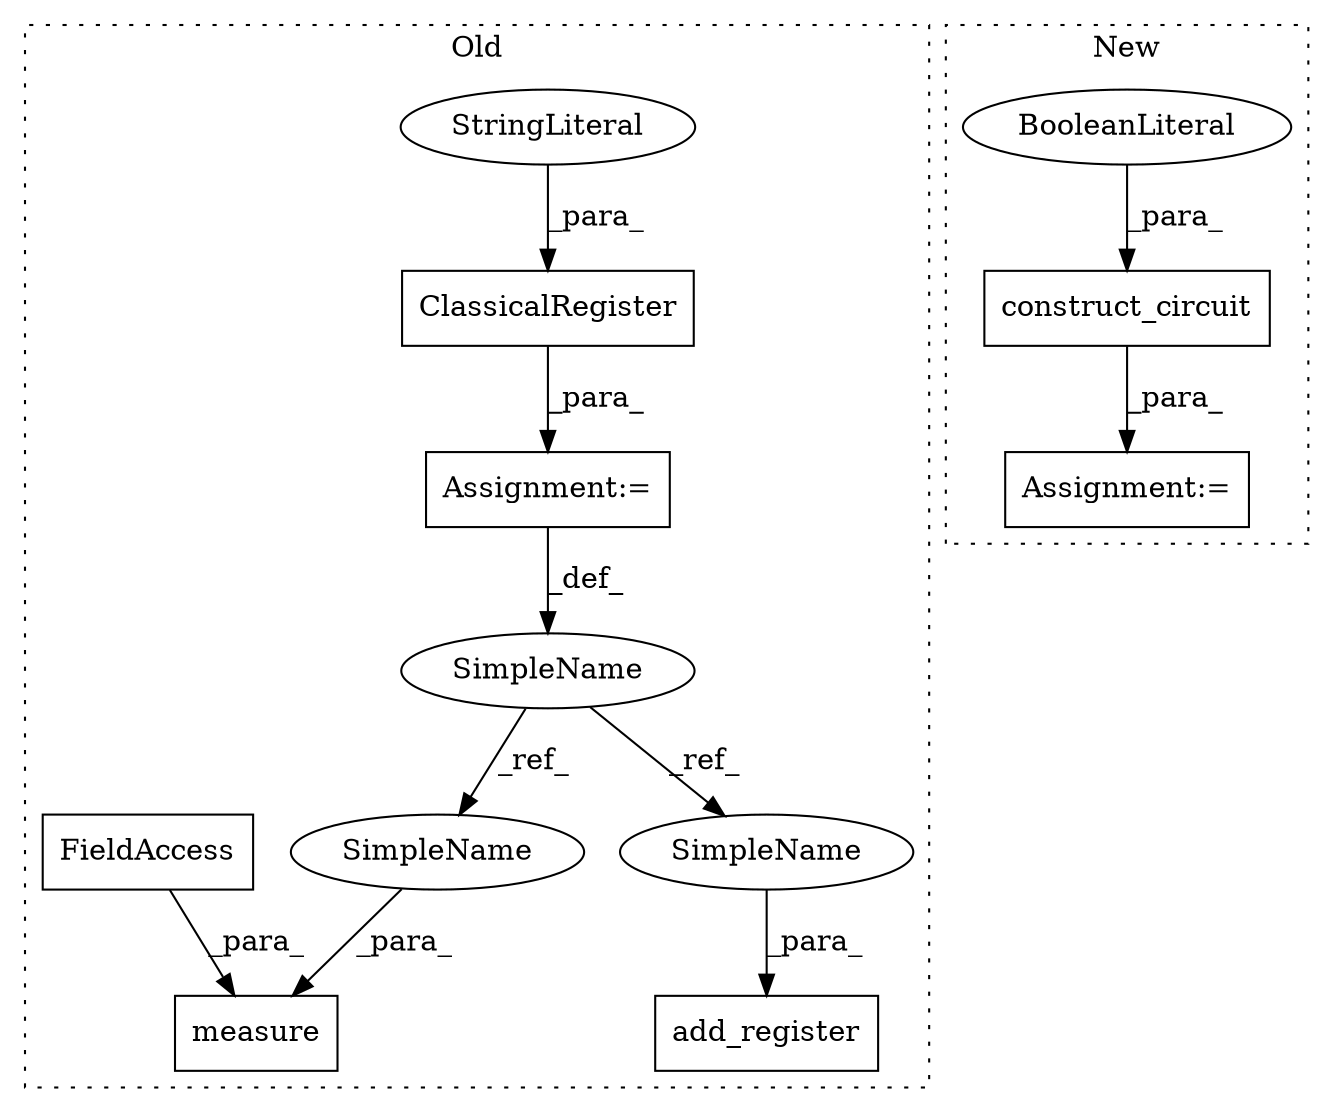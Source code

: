 digraph G {
subgraph cluster0 {
1 [label="add_register" a="32" s="7560,7587" l="13,1" shape="box"];
3 [label="SimpleName" a="42" s="7476" l="14" shape="ellipse"];
4 [label="measure" a="32" s="7599,7652" l="8,1" shape="box"];
6 [label="ClassicalRegister" a="32" s="7491,7548" l="18,1" shape="box"];
7 [label="Assignment:=" a="7" s="7490" l="1" shape="box"];
8 [label="StringLiteral" a="45" s="7545" l="3" shape="ellipse"];
9 [label="FieldAccess" a="22" s="7607" l="30" shape="box"];
11 [label="SimpleName" a="42" s="7638" l="14" shape="ellipse"];
12 [label="SimpleName" a="42" s="7573" l="14" shape="ellipse"];
label = "Old";
style="dotted";
}
subgraph cluster1 {
2 [label="construct_circuit" a="32" s="6765,6788" l="18,1" shape="box"];
5 [label="BooleanLiteral" a="9" s="6783" l="5" shape="ellipse"];
10 [label="Assignment:=" a="7" s="6759" l="1" shape="box"];
label = "New";
style="dotted";
}
2 -> 10 [label="_para_"];
3 -> 11 [label="_ref_"];
3 -> 12 [label="_ref_"];
5 -> 2 [label="_para_"];
6 -> 7 [label="_para_"];
7 -> 3 [label="_def_"];
8 -> 6 [label="_para_"];
9 -> 4 [label="_para_"];
11 -> 4 [label="_para_"];
12 -> 1 [label="_para_"];
}
